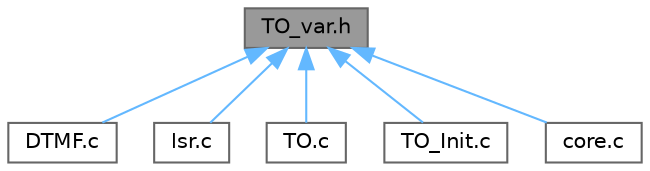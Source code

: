 digraph "TO_var.h"
{
 // LATEX_PDF_SIZE
  bgcolor="transparent";
  edge [fontname=Helvetica,fontsize=10,labelfontname=Helvetica,labelfontsize=10];
  node [fontname=Helvetica,fontsize=10,shape=box,height=0.2,width=0.4];
  Node1 [label="TO_var.h",height=0.2,width=0.4,color="gray40", fillcolor="grey60", style="filled", fontcolor="black",tooltip=" "];
  Node1 -> Node2 [dir="back",color="steelblue1",style="solid"];
  Node2 [label="DTMF.c",height=0.2,width=0.4,color="grey40", fillcolor="white", style="filled",URL="$_d_t_m_f_8c.html",tooltip=" "];
  Node1 -> Node3 [dir="back",color="steelblue1",style="solid"];
  Node3 [label="Isr.c",height=0.2,width=0.4,color="grey40", fillcolor="white", style="filled",URL="$_isr_8c.html",tooltip=" "];
  Node1 -> Node4 [dir="back",color="steelblue1",style="solid"];
  Node4 [label="TO.c",height=0.2,width=0.4,color="grey40", fillcolor="white", style="filled",URL="$_t_o_8c.html",tooltip=" "];
  Node1 -> Node5 [dir="back",color="steelblue1",style="solid"];
  Node5 [label="TO_Init.c",height=0.2,width=0.4,color="grey40", fillcolor="white", style="filled",URL="$_t_o___init_8c.html",tooltip=" "];
  Node1 -> Node6 [dir="back",color="steelblue1",style="solid"];
  Node6 [label="core.c",height=0.2,width=0.4,color="grey40", fillcolor="white", style="filled",URL="$core_8c.html",tooltip=" "];
}
